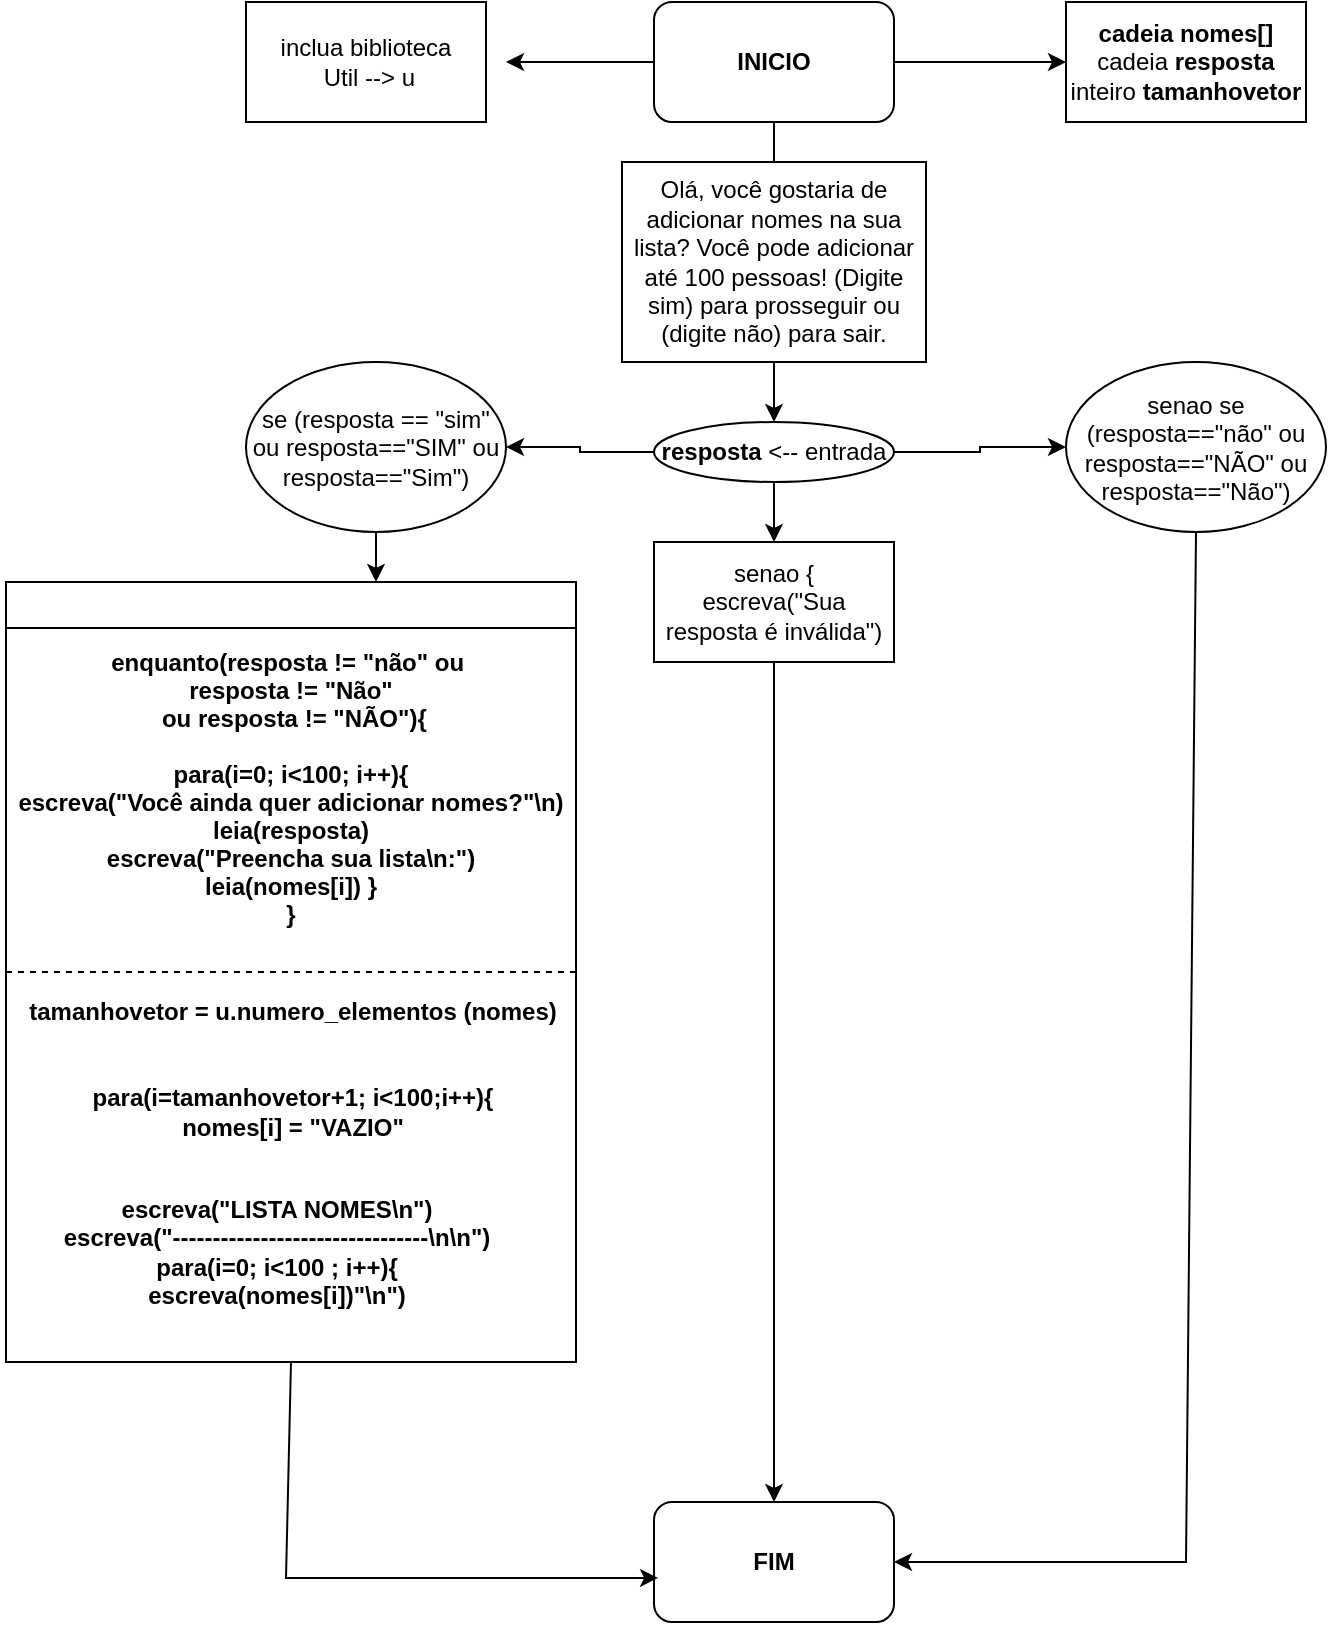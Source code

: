 <mxfile version="24.4.4" type="github">
  <diagram name="Página-1" id="WvLcixPSottXibt74OFg">
    <mxGraphModel dx="880" dy="468" grid="1" gridSize="10" guides="1" tooltips="1" connect="1" arrows="1" fold="1" page="1" pageScale="1" pageWidth="827" pageHeight="1169" math="0" shadow="0">
      <root>
        <mxCell id="0" />
        <mxCell id="1" parent="0" />
        <mxCell id="Iz_aCx__dZbMv9vCKncL-2" style="edgeStyle=orthogonalEdgeStyle;rounded=0;orthogonalLoop=1;jettySize=auto;html=1;" edge="1" parent="1" source="Iz_aCx__dZbMv9vCKncL-1">
          <mxGeometry relative="1" as="geometry">
            <mxPoint x="560" y="60" as="targetPoint" />
          </mxGeometry>
        </mxCell>
        <mxCell id="Iz_aCx__dZbMv9vCKncL-4" style="edgeStyle=orthogonalEdgeStyle;rounded=0;orthogonalLoop=1;jettySize=auto;html=1;" edge="1" parent="1" source="Iz_aCx__dZbMv9vCKncL-1">
          <mxGeometry relative="1" as="geometry">
            <mxPoint x="414" y="120" as="targetPoint" />
          </mxGeometry>
        </mxCell>
        <mxCell id="Iz_aCx__dZbMv9vCKncL-21" style="edgeStyle=orthogonalEdgeStyle;rounded=0;orthogonalLoop=1;jettySize=auto;html=1;" edge="1" parent="1" source="Iz_aCx__dZbMv9vCKncL-1">
          <mxGeometry relative="1" as="geometry">
            <mxPoint x="280" y="60" as="targetPoint" />
          </mxGeometry>
        </mxCell>
        <mxCell id="Iz_aCx__dZbMv9vCKncL-1" value="&lt;b&gt;INICIO&lt;/b&gt;" style="rounded=1;whiteSpace=wrap;html=1;" vertex="1" parent="1">
          <mxGeometry x="354" y="30" width="120" height="60" as="geometry" />
        </mxCell>
        <mxCell id="Iz_aCx__dZbMv9vCKncL-3" value="&lt;b&gt;cadeia nomes[]&lt;/b&gt;&lt;div&gt;cadeia &lt;b&gt;resposta&lt;/b&gt;&lt;/div&gt;&lt;div&gt;inteiro &lt;b&gt;tamanhovetor&lt;/b&gt;&lt;/div&gt;" style="rounded=0;whiteSpace=wrap;html=1;" vertex="1" parent="1">
          <mxGeometry x="560" y="30" width="120" height="60" as="geometry" />
        </mxCell>
        <mxCell id="Iz_aCx__dZbMv9vCKncL-9" style="edgeStyle=orthogonalEdgeStyle;rounded=0;orthogonalLoop=1;jettySize=auto;html=1;" edge="1" parent="1" source="Iz_aCx__dZbMv9vCKncL-5">
          <mxGeometry relative="1" as="geometry">
            <mxPoint x="414" y="240" as="targetPoint" />
          </mxGeometry>
        </mxCell>
        <mxCell id="Iz_aCx__dZbMv9vCKncL-5" value="Olá, você gostaria de adicionar nomes na sua lista? Você pode adicionar até 100 pessoas! (Digite sim) para prosseguir ou (digite não) para sair." style="rounded=0;whiteSpace=wrap;html=1;" vertex="1" parent="1">
          <mxGeometry x="338" y="110" width="152" height="100" as="geometry" />
        </mxCell>
        <mxCell id="Iz_aCx__dZbMv9vCKncL-18" style="edgeStyle=orthogonalEdgeStyle;rounded=0;orthogonalLoop=1;jettySize=auto;html=1;" edge="1" parent="1" source="Iz_aCx__dZbMv9vCKncL-8">
          <mxGeometry relative="1" as="geometry">
            <mxPoint x="215" y="320" as="targetPoint" />
          </mxGeometry>
        </mxCell>
        <mxCell id="Iz_aCx__dZbMv9vCKncL-8" value="se (resposta == &quot;sim&quot; ou resposta==&quot;SIM&quot; ou resposta==&quot;Sim&quot;)" style="ellipse;whiteSpace=wrap;html=1;" vertex="1" parent="1">
          <mxGeometry x="150" y="210" width="130" height="85" as="geometry" />
        </mxCell>
        <mxCell id="Iz_aCx__dZbMv9vCKncL-12" style="edgeStyle=orthogonalEdgeStyle;rounded=0;orthogonalLoop=1;jettySize=auto;html=1;" edge="1" parent="1" source="Iz_aCx__dZbMv9vCKncL-10" target="Iz_aCx__dZbMv9vCKncL-11">
          <mxGeometry relative="1" as="geometry" />
        </mxCell>
        <mxCell id="Iz_aCx__dZbMv9vCKncL-13" style="edgeStyle=orthogonalEdgeStyle;rounded=0;orthogonalLoop=1;jettySize=auto;html=1;entryX=1;entryY=0.5;entryDx=0;entryDy=0;" edge="1" parent="1" source="Iz_aCx__dZbMv9vCKncL-10" target="Iz_aCx__dZbMv9vCKncL-8">
          <mxGeometry relative="1" as="geometry" />
        </mxCell>
        <mxCell id="Iz_aCx__dZbMv9vCKncL-14" style="edgeStyle=orthogonalEdgeStyle;rounded=0;orthogonalLoop=1;jettySize=auto;html=1;" edge="1" parent="1" source="Iz_aCx__dZbMv9vCKncL-10">
          <mxGeometry relative="1" as="geometry">
            <mxPoint x="414" y="300" as="targetPoint" />
          </mxGeometry>
        </mxCell>
        <mxCell id="Iz_aCx__dZbMv9vCKncL-10" value="&lt;b&gt;resposta &lt;/b&gt;&amp;lt;-- entrada" style="ellipse;whiteSpace=wrap;html=1;" vertex="1" parent="1">
          <mxGeometry x="354" y="240" width="120" height="30" as="geometry" />
        </mxCell>
        <mxCell id="Iz_aCx__dZbMv9vCKncL-11" value="senao se (resposta==&quot;não&quot; ou resposta==&quot;NÃO&quot; ou resposta==&quot;Não&quot;)" style="ellipse;whiteSpace=wrap;html=1;" vertex="1" parent="1">
          <mxGeometry x="560" y="210" width="130" height="85" as="geometry" />
        </mxCell>
        <mxCell id="Iz_aCx__dZbMv9vCKncL-16" style="edgeStyle=orthogonalEdgeStyle;rounded=0;orthogonalLoop=1;jettySize=auto;html=1;entryX=0.5;entryY=0;entryDx=0;entryDy=0;" edge="1" parent="1" source="Iz_aCx__dZbMv9vCKncL-15" target="Iz_aCx__dZbMv9vCKncL-17">
          <mxGeometry relative="1" as="geometry">
            <mxPoint x="414" y="440" as="targetPoint" />
          </mxGeometry>
        </mxCell>
        <mxCell id="Iz_aCx__dZbMv9vCKncL-15" value="senao {&lt;div&gt;escreva(&quot;Sua resposta é inválida&quot;)&lt;/div&gt;" style="rounded=0;whiteSpace=wrap;html=1;" vertex="1" parent="1">
          <mxGeometry x="354" y="300" width="120" height="60" as="geometry" />
        </mxCell>
        <mxCell id="Iz_aCx__dZbMv9vCKncL-17" value="&lt;b&gt;FIM&lt;/b&gt;" style="rounded=1;whiteSpace=wrap;html=1;" vertex="1" parent="1">
          <mxGeometry x="354" y="780" width="120" height="60" as="geometry" />
        </mxCell>
        <mxCell id="Iz_aCx__dZbMv9vCKncL-20" value="&#xa;&#xa;&#xa;&#xa;&#xa;&#xa;&#xa;&#xa;&#xa;&#xa;&#xa;&#xa;&#xa;&#xa;enquanto(resposta != &quot;não&quot; ou &#xa;resposta != &quot;Não&quot;&#xa; ou resposta != &quot;NÃO&quot;){&#xa;&#xa;para(i=0; i&lt;100; i++){&#xa;escreva(&quot;Você ainda quer adicionar nomes?&quot;\n)&#xa;leia(resposta)&#xa;escreva(&quot;Preencha sua lista\n:&quot;)&#xa;leia(nomes[i]) }&#xa;}&#xa;" style="swimlane;" vertex="1" parent="1">
          <mxGeometry x="30" y="320" width="285" height="390" as="geometry" />
        </mxCell>
        <mxCell id="Iz_aCx__dZbMv9vCKncL-23" value="&lt;b&gt;tamanhovetor = u.numero_elementos (nomes)&lt;/b&gt;" style="text;html=1;align=center;verticalAlign=middle;resizable=0;points=[];autosize=1;strokeColor=none;fillColor=none;" vertex="1" parent="Iz_aCx__dZbMv9vCKncL-20">
          <mxGeometry x="-2.5" y="200" width="290" height="30" as="geometry" />
        </mxCell>
        <mxCell id="Iz_aCx__dZbMv9vCKncL-26" value="&lt;b&gt;para(i=tamanhovetor+1; i&amp;lt;100;i++){&lt;/b&gt;&lt;div&gt;&lt;b&gt;nomes[i] = &quot;VAZIO&quot;&lt;/b&gt;&lt;/div&gt;" style="text;html=1;align=center;verticalAlign=middle;resizable=0;points=[];autosize=1;strokeColor=none;fillColor=none;" vertex="1" parent="Iz_aCx__dZbMv9vCKncL-20">
          <mxGeometry x="32.5" y="245" width="220" height="40" as="geometry" />
        </mxCell>
        <mxCell id="Iz_aCx__dZbMv9vCKncL-27" value="&lt;b&gt;escreva(&quot;LISTA NOMES\n&quot;)&lt;/b&gt;&lt;div&gt;&lt;b&gt;escreva(&quot;--------------------------------\n\n&quot;)&lt;/b&gt;&lt;/div&gt;&lt;div&gt;&lt;b&gt;para(i=0; i&amp;lt;100 ; i++){&lt;/b&gt;&lt;/div&gt;&lt;div&gt;&lt;b&gt;escreva(nomes[i])&quot;\n&quot;)&lt;/b&gt;&lt;/div&gt;" style="text;html=1;align=center;verticalAlign=middle;resizable=0;points=[];autosize=1;strokeColor=none;fillColor=none;" vertex="1" parent="Iz_aCx__dZbMv9vCKncL-20">
          <mxGeometry x="15" y="300" width="240" height="70" as="geometry" />
        </mxCell>
        <mxCell id="Iz_aCx__dZbMv9vCKncL-22" value="inclua biblioteca&lt;div&gt;&amp;nbsp;Util --&amp;gt; u&lt;/div&gt;" style="rounded=0;whiteSpace=wrap;html=1;" vertex="1" parent="1">
          <mxGeometry x="150" y="30" width="120" height="60" as="geometry" />
        </mxCell>
        <mxCell id="Iz_aCx__dZbMv9vCKncL-24" value="" style="endArrow=none;dashed=1;html=1;rounded=0;exitX=0;exitY=0.5;exitDx=0;exitDy=0;entryX=1;entryY=0.5;entryDx=0;entryDy=0;" edge="1" parent="1" source="Iz_aCx__dZbMv9vCKncL-20" target="Iz_aCx__dZbMv9vCKncL-20">
          <mxGeometry width="50" height="50" relative="1" as="geometry">
            <mxPoint x="390" y="520" as="sourcePoint" />
            <mxPoint x="440" y="470" as="targetPoint" />
          </mxGeometry>
        </mxCell>
        <mxCell id="Iz_aCx__dZbMv9vCKncL-28" value="" style="endArrow=classic;html=1;rounded=0;exitX=0.5;exitY=1;exitDx=0;exitDy=0;entryX=0.017;entryY=0.633;entryDx=0;entryDy=0;entryPerimeter=0;" edge="1" parent="1" source="Iz_aCx__dZbMv9vCKncL-20" target="Iz_aCx__dZbMv9vCKncL-17">
          <mxGeometry width="50" height="50" relative="1" as="geometry">
            <mxPoint x="390" y="720" as="sourcePoint" />
            <mxPoint x="440" y="670" as="targetPoint" />
            <Array as="points">
              <mxPoint x="170" y="818" />
            </Array>
          </mxGeometry>
        </mxCell>
        <mxCell id="Iz_aCx__dZbMv9vCKncL-29" value="" style="endArrow=classic;html=1;rounded=0;exitX=0.5;exitY=1;exitDx=0;exitDy=0;entryX=1;entryY=0.5;entryDx=0;entryDy=0;" edge="1" parent="1" source="Iz_aCx__dZbMv9vCKncL-11" target="Iz_aCx__dZbMv9vCKncL-17">
          <mxGeometry width="50" height="50" relative="1" as="geometry">
            <mxPoint x="390" y="520" as="sourcePoint" />
            <mxPoint x="440" y="470" as="targetPoint" />
            <Array as="points">
              <mxPoint x="620" y="810" />
            </Array>
          </mxGeometry>
        </mxCell>
      </root>
    </mxGraphModel>
  </diagram>
</mxfile>
